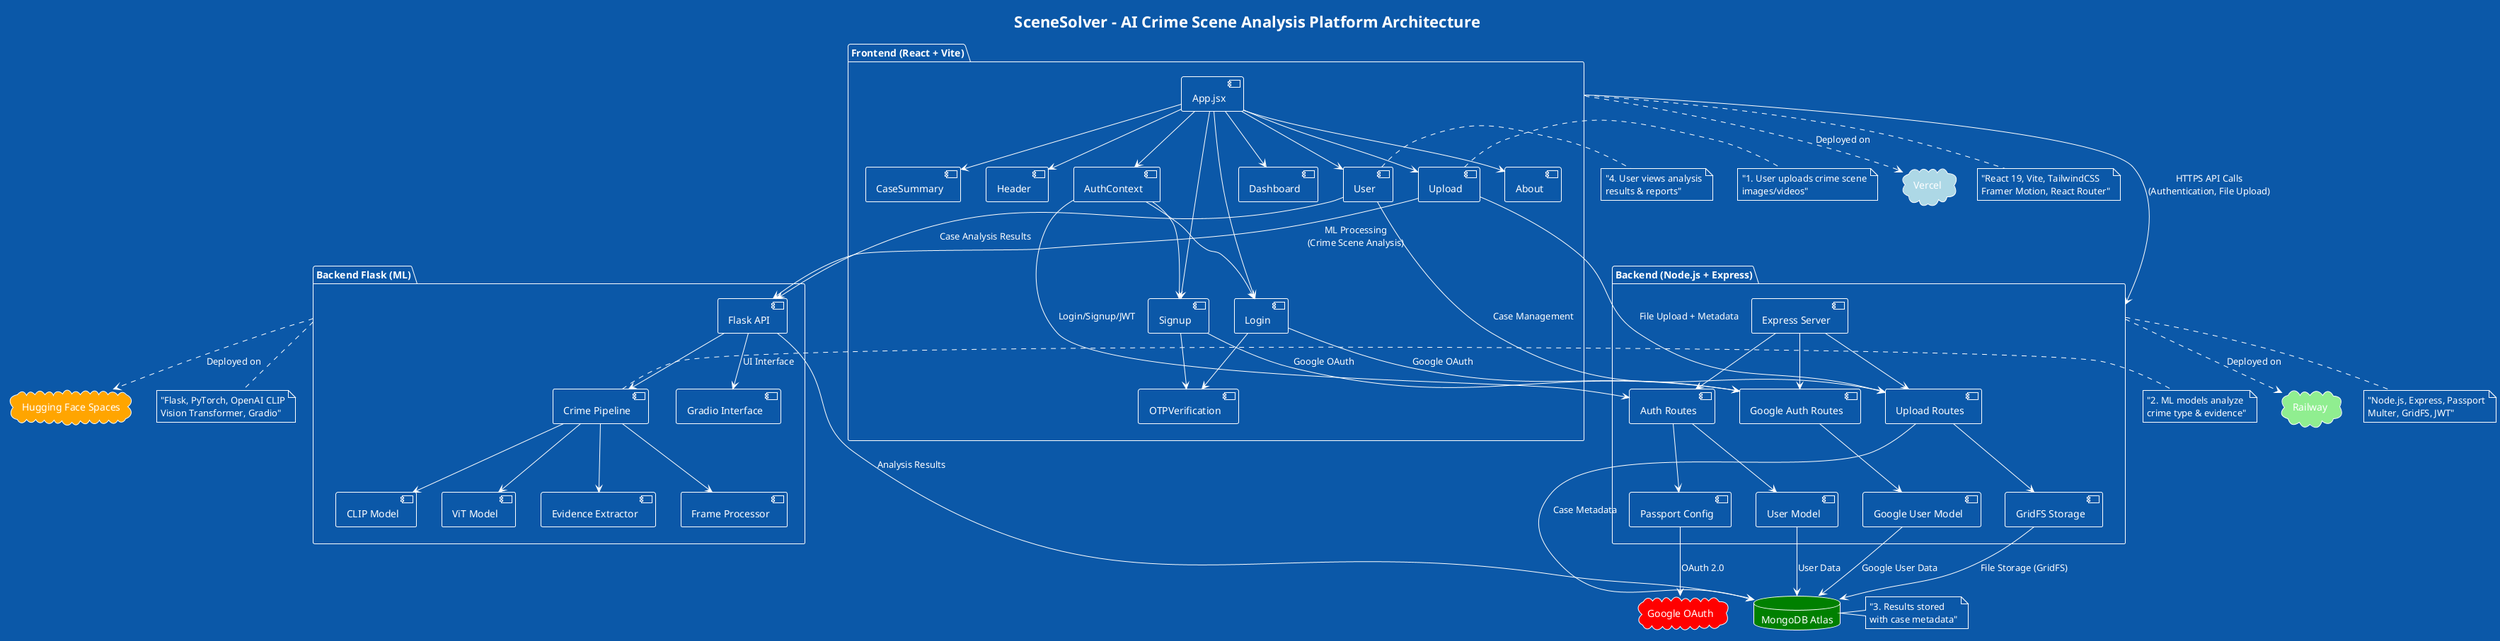 @startuml SceneSolver Architecture

!theme amiga
title SceneSolver - AI Crime Scene Analysis Platform Architecture

' External Services
cloud "Vercel" as vercel #lightblue
cloud "Railway" as railway #lightgreen  
cloud "Hugging Face Spaces" as hf #orange
database "MongoDB Atlas" as mongodb #green
cloud "Google OAuth" as google #red

' Main Components
package "Frontend (React + Vite)" as frontend {
  component "App.jsx" as app
  component "Dashboard" as dashboard  
  component "Upload" as upload
  component "User" as user
  component "Login" as login
  component "Signup" as signup
  component "About" as about
  component "CaseSummary" as casesummary
  component "Header" as header
  component "AuthContext" as authcontext
  component "OTPVerification" as otp
}

package "Backend (Node.js + Express)" as backend {
  component "Express Server" as express
  component "Auth Routes" as authroutes
  component "Upload Routes" as uploadroutes  
  component "Google Auth Routes" as gauthroutes
  component "Passport Config" as passport
  component "User Model" as usermodel
  component "Google User Model" as gusermodel
  component "GridFS Storage" as gridfs
}

package "Backend Flask (ML)" as backendflask {
  component "Flask API" as flask
  component "Crime Pipeline" as pipeline
  component "CLIP Model" as clip
  component "ViT Model" as vit
  component "Evidence Extractor" as evidence
  component "Frame Processor" as frames
  component "Gradio Interface" as gradio
}

' Component Relationships - Frontend Internal
app --> dashboard
app --> upload  
app --> user
app --> login
app --> signup
app --> about
app --> casesummary
app --> header
app --> authcontext
login --> otp
signup --> otp
authcontext --> login
authcontext --> signup

' Frontend to Backend Connections
frontend --> backend : "HTTPS API Calls\n(Authentication, File Upload)"
authcontext --> authroutes : "Login/Signup/JWT"
upload --> uploadroutes : "File Upload + Metadata"
user --> uploadroutes : "Case Management"
login --> gauthroutes : "Google OAuth"
signup --> gauthroutes : "Google OAuth"

' Frontend to Flask ML Backend
upload --> flask : "ML Processing\n(Crime Scene Analysis)"
user --> flask : "Case Analysis Results"

' Backend Internal Relationships
express --> authroutes
express --> uploadroutes
express --> gauthroutes
authroutes --> usermodel
gauthroutes --> gusermodel
authroutes --> passport
uploadroutes --> gridfs
passport --> google : "OAuth 2.0"

' Backend to Database
usermodel --> mongodb : "User Data"
gusermodel --> mongodb : "Google User Data"
gridfs --> mongodb : "File Storage (GridFS)"
uploadroutes --> mongodb : "Case Metadata"

' Flask ML Internal Relationships
flask --> pipeline
pipeline --> clip
pipeline --> vit
pipeline --> evidence
pipeline --> frames
flask --> gradio : "UI Interface"

' Flask to Database
flask --> mongodb : "Analysis Results"

' External Service Deployments
frontend ..> vercel : "Deployed on"
backend ..> railway : "Deployed on"
backendflask ..> hf : "Deployed on"

' Data Flow Annotations
note right of upload : "1. User uploads crime scene\nimages/videos"
note right of pipeline : "2. ML models analyze\ncrime type & evidence"  
note right of mongodb : "3. Results stored\nwith case metadata"
note right of user : "4. User views analysis\nresults & reports"

' Technology Stack Notes
note bottom of frontend : "React 19, Vite, TailwindCSS\nFramer Motion, React Router"
note bottom of backend : "Node.js, Express, Passport\nMulter, GridFS, JWT"
note bottom of backendflask : "Flask, PyTorch, OpenAI CLIP\nVision Transformer, Gradio"

@enduml 